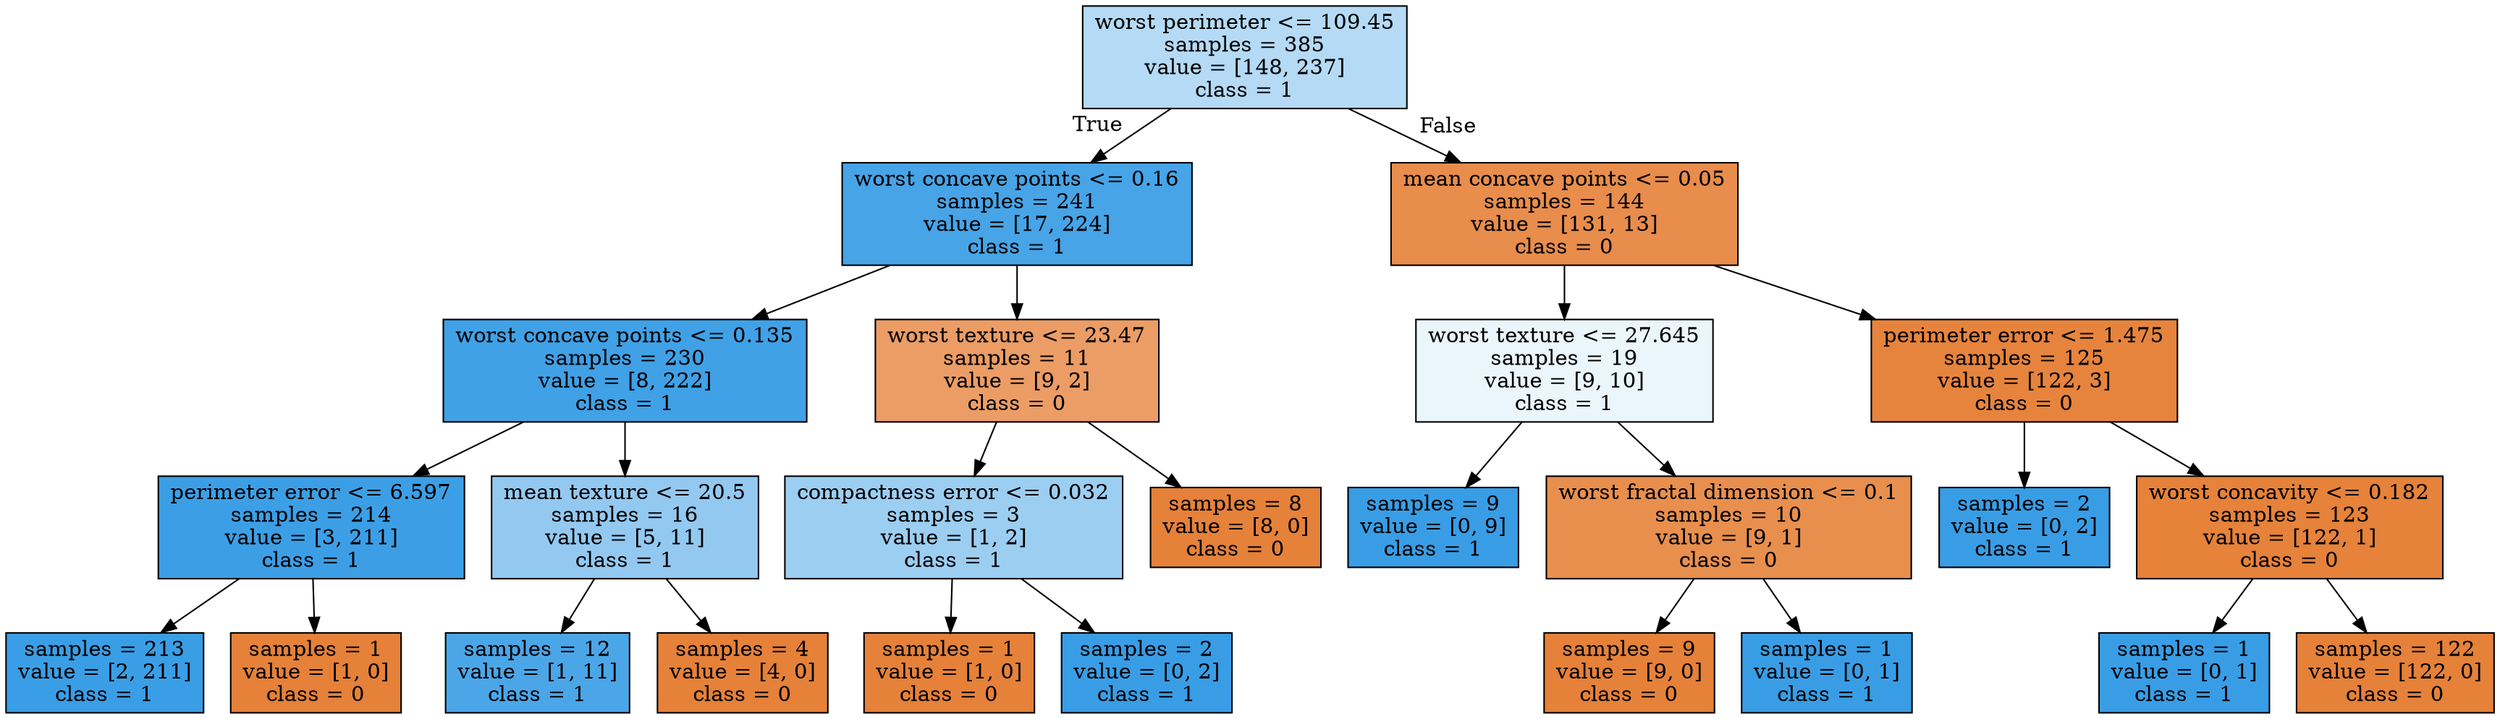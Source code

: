 digraph Tree {
node [shape=box, style="filled", color="black"] ;
0 [label="worst perimeter <= 109.45\nsamples = 385\nvalue = [148, 237]\nclass = 1", fillcolor="#399de560"] ;
1 [label="worst concave points <= 0.16\nsamples = 241\nvalue = [17, 224]\nclass = 1", fillcolor="#399de5ec"] ;
0 -> 1 [labeldistance=2.5, labelangle=45, headlabel="True"] ;
2 [label="worst concave points <= 0.135\nsamples = 230\nvalue = [8, 222]\nclass = 1", fillcolor="#399de5f6"] ;
1 -> 2 ;
3 [label="perimeter error <= 6.597\nsamples = 214\nvalue = [3, 211]\nclass = 1", fillcolor="#399de5fb"] ;
2 -> 3 ;
4 [label="samples = 213\nvalue = [2, 211]\nclass = 1", fillcolor="#399de5fd"] ;
3 -> 4 ;
5 [label="samples = 1\nvalue = [1, 0]\nclass = 0", fillcolor="#e58139ff"] ;
3 -> 5 ;
6 [label="mean texture <= 20.5\nsamples = 16\nvalue = [5, 11]\nclass = 1", fillcolor="#399de58b"] ;
2 -> 6 ;
7 [label="samples = 12\nvalue = [1, 11]\nclass = 1", fillcolor="#399de5e8"] ;
6 -> 7 ;
8 [label="samples = 4\nvalue = [4, 0]\nclass = 0", fillcolor="#e58139ff"] ;
6 -> 8 ;
9 [label="worst texture <= 23.47\nsamples = 11\nvalue = [9, 2]\nclass = 0", fillcolor="#e58139c6"] ;
1 -> 9 ;
10 [label="compactness error <= 0.032\nsamples = 3\nvalue = [1, 2]\nclass = 1", fillcolor="#399de57f"] ;
9 -> 10 ;
11 [label="samples = 1\nvalue = [1, 0]\nclass = 0", fillcolor="#e58139ff"] ;
10 -> 11 ;
12 [label="samples = 2\nvalue = [0, 2]\nclass = 1", fillcolor="#399de5ff"] ;
10 -> 12 ;
13 [label="samples = 8\nvalue = [8, 0]\nclass = 0", fillcolor="#e58139ff"] ;
9 -> 13 ;
14 [label="mean concave points <= 0.05\nsamples = 144\nvalue = [131, 13]\nclass = 0", fillcolor="#e58139e6"] ;
0 -> 14 [labeldistance=2.5, labelangle=-45, headlabel="False"] ;
15 [label="worst texture <= 27.645\nsamples = 19\nvalue = [9, 10]\nclass = 1", fillcolor="#399de519"] ;
14 -> 15 ;
16 [label="samples = 9\nvalue = [0, 9]\nclass = 1", fillcolor="#399de5ff"] ;
15 -> 16 ;
17 [label="worst fractal dimension <= 0.1\nsamples = 10\nvalue = [9, 1]\nclass = 0", fillcolor="#e58139e3"] ;
15 -> 17 ;
18 [label="samples = 9\nvalue = [9, 0]\nclass = 0", fillcolor="#e58139ff"] ;
17 -> 18 ;
19 [label="samples = 1\nvalue = [0, 1]\nclass = 1", fillcolor="#399de5ff"] ;
17 -> 19 ;
20 [label="perimeter error <= 1.475\nsamples = 125\nvalue = [122, 3]\nclass = 0", fillcolor="#e58139f9"] ;
14 -> 20 ;
21 [label="samples = 2\nvalue = [0, 2]\nclass = 1", fillcolor="#399de5ff"] ;
20 -> 21 ;
22 [label="worst concavity <= 0.182\nsamples = 123\nvalue = [122, 1]\nclass = 0", fillcolor="#e58139fd"] ;
20 -> 22 ;
23 [label="samples = 1\nvalue = [0, 1]\nclass = 1", fillcolor="#399de5ff"] ;
22 -> 23 ;
24 [label="samples = 122\nvalue = [122, 0]\nclass = 0", fillcolor="#e58139ff"] ;
22 -> 24 ;
}